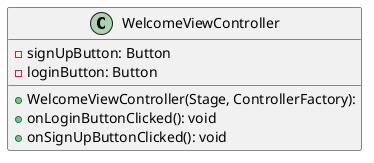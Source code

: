 @startuml
class WelcomeViewController {
  - signUpButton: Button
  - loginButton: Button
  + WelcomeViewController(Stage, ControllerFactory):
  + onLoginButtonClicked(): void
  + onSignUpButtonClicked(): void
}
@enduml
